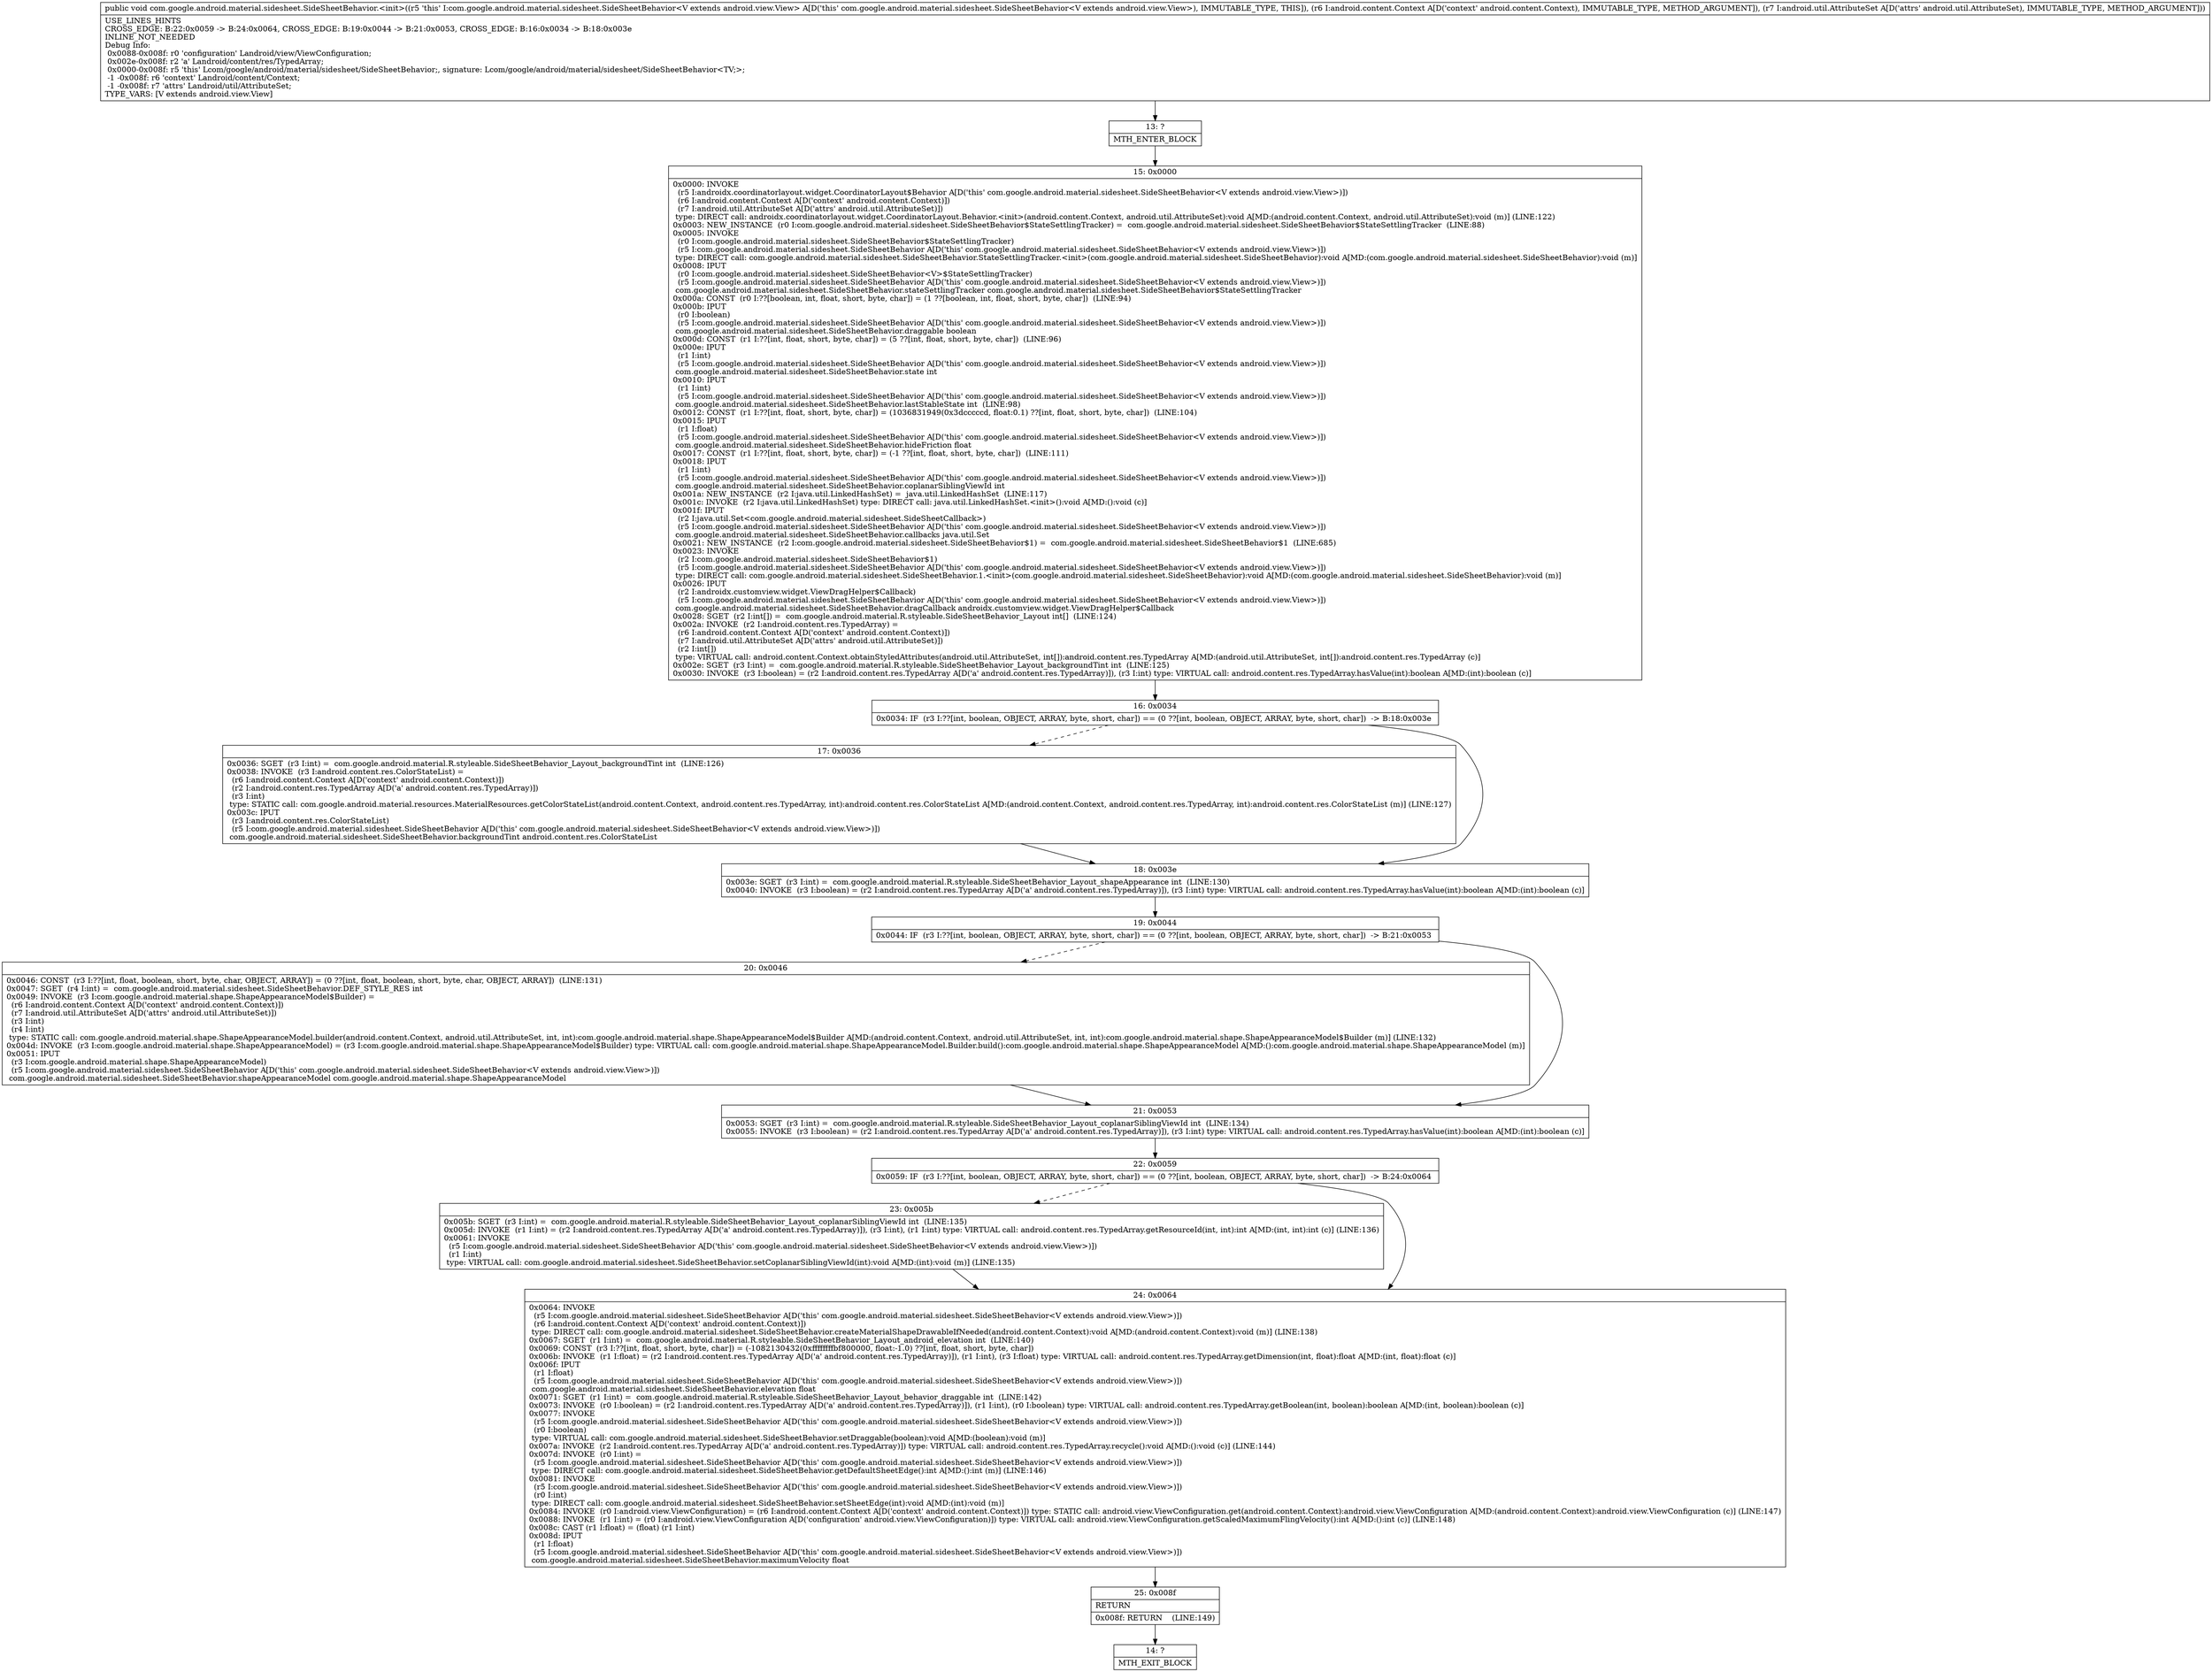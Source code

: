 digraph "CFG forcom.google.android.material.sidesheet.SideSheetBehavior.\<init\>(Landroid\/content\/Context;Landroid\/util\/AttributeSet;)V" {
Node_13 [shape=record,label="{13\:\ ?|MTH_ENTER_BLOCK\l}"];
Node_15 [shape=record,label="{15\:\ 0x0000|0x0000: INVOKE  \l  (r5 I:androidx.coordinatorlayout.widget.CoordinatorLayout$Behavior A[D('this' com.google.android.material.sidesheet.SideSheetBehavior\<V extends android.view.View\>)])\l  (r6 I:android.content.Context A[D('context' android.content.Context)])\l  (r7 I:android.util.AttributeSet A[D('attrs' android.util.AttributeSet)])\l type: DIRECT call: androidx.coordinatorlayout.widget.CoordinatorLayout.Behavior.\<init\>(android.content.Context, android.util.AttributeSet):void A[MD:(android.content.Context, android.util.AttributeSet):void (m)] (LINE:122)\l0x0003: NEW_INSTANCE  (r0 I:com.google.android.material.sidesheet.SideSheetBehavior$StateSettlingTracker) =  com.google.android.material.sidesheet.SideSheetBehavior$StateSettlingTracker  (LINE:88)\l0x0005: INVOKE  \l  (r0 I:com.google.android.material.sidesheet.SideSheetBehavior$StateSettlingTracker)\l  (r5 I:com.google.android.material.sidesheet.SideSheetBehavior A[D('this' com.google.android.material.sidesheet.SideSheetBehavior\<V extends android.view.View\>)])\l type: DIRECT call: com.google.android.material.sidesheet.SideSheetBehavior.StateSettlingTracker.\<init\>(com.google.android.material.sidesheet.SideSheetBehavior):void A[MD:(com.google.android.material.sidesheet.SideSheetBehavior):void (m)]\l0x0008: IPUT  \l  (r0 I:com.google.android.material.sidesheet.SideSheetBehavior\<V\>$StateSettlingTracker)\l  (r5 I:com.google.android.material.sidesheet.SideSheetBehavior A[D('this' com.google.android.material.sidesheet.SideSheetBehavior\<V extends android.view.View\>)])\l com.google.android.material.sidesheet.SideSheetBehavior.stateSettlingTracker com.google.android.material.sidesheet.SideSheetBehavior$StateSettlingTracker \l0x000a: CONST  (r0 I:??[boolean, int, float, short, byte, char]) = (1 ??[boolean, int, float, short, byte, char])  (LINE:94)\l0x000b: IPUT  \l  (r0 I:boolean)\l  (r5 I:com.google.android.material.sidesheet.SideSheetBehavior A[D('this' com.google.android.material.sidesheet.SideSheetBehavior\<V extends android.view.View\>)])\l com.google.android.material.sidesheet.SideSheetBehavior.draggable boolean \l0x000d: CONST  (r1 I:??[int, float, short, byte, char]) = (5 ??[int, float, short, byte, char])  (LINE:96)\l0x000e: IPUT  \l  (r1 I:int)\l  (r5 I:com.google.android.material.sidesheet.SideSheetBehavior A[D('this' com.google.android.material.sidesheet.SideSheetBehavior\<V extends android.view.View\>)])\l com.google.android.material.sidesheet.SideSheetBehavior.state int \l0x0010: IPUT  \l  (r1 I:int)\l  (r5 I:com.google.android.material.sidesheet.SideSheetBehavior A[D('this' com.google.android.material.sidesheet.SideSheetBehavior\<V extends android.view.View\>)])\l com.google.android.material.sidesheet.SideSheetBehavior.lastStableState int  (LINE:98)\l0x0012: CONST  (r1 I:??[int, float, short, byte, char]) = (1036831949(0x3dcccccd, float:0.1) ??[int, float, short, byte, char])  (LINE:104)\l0x0015: IPUT  \l  (r1 I:float)\l  (r5 I:com.google.android.material.sidesheet.SideSheetBehavior A[D('this' com.google.android.material.sidesheet.SideSheetBehavior\<V extends android.view.View\>)])\l com.google.android.material.sidesheet.SideSheetBehavior.hideFriction float \l0x0017: CONST  (r1 I:??[int, float, short, byte, char]) = (\-1 ??[int, float, short, byte, char])  (LINE:111)\l0x0018: IPUT  \l  (r1 I:int)\l  (r5 I:com.google.android.material.sidesheet.SideSheetBehavior A[D('this' com.google.android.material.sidesheet.SideSheetBehavior\<V extends android.view.View\>)])\l com.google.android.material.sidesheet.SideSheetBehavior.coplanarSiblingViewId int \l0x001a: NEW_INSTANCE  (r2 I:java.util.LinkedHashSet) =  java.util.LinkedHashSet  (LINE:117)\l0x001c: INVOKE  (r2 I:java.util.LinkedHashSet) type: DIRECT call: java.util.LinkedHashSet.\<init\>():void A[MD:():void (c)]\l0x001f: IPUT  \l  (r2 I:java.util.Set\<com.google.android.material.sidesheet.SideSheetCallback\>)\l  (r5 I:com.google.android.material.sidesheet.SideSheetBehavior A[D('this' com.google.android.material.sidesheet.SideSheetBehavior\<V extends android.view.View\>)])\l com.google.android.material.sidesheet.SideSheetBehavior.callbacks java.util.Set \l0x0021: NEW_INSTANCE  (r2 I:com.google.android.material.sidesheet.SideSheetBehavior$1) =  com.google.android.material.sidesheet.SideSheetBehavior$1  (LINE:685)\l0x0023: INVOKE  \l  (r2 I:com.google.android.material.sidesheet.SideSheetBehavior$1)\l  (r5 I:com.google.android.material.sidesheet.SideSheetBehavior A[D('this' com.google.android.material.sidesheet.SideSheetBehavior\<V extends android.view.View\>)])\l type: DIRECT call: com.google.android.material.sidesheet.SideSheetBehavior.1.\<init\>(com.google.android.material.sidesheet.SideSheetBehavior):void A[MD:(com.google.android.material.sidesheet.SideSheetBehavior):void (m)]\l0x0026: IPUT  \l  (r2 I:androidx.customview.widget.ViewDragHelper$Callback)\l  (r5 I:com.google.android.material.sidesheet.SideSheetBehavior A[D('this' com.google.android.material.sidesheet.SideSheetBehavior\<V extends android.view.View\>)])\l com.google.android.material.sidesheet.SideSheetBehavior.dragCallback androidx.customview.widget.ViewDragHelper$Callback \l0x0028: SGET  (r2 I:int[]) =  com.google.android.material.R.styleable.SideSheetBehavior_Layout int[]  (LINE:124)\l0x002a: INVOKE  (r2 I:android.content.res.TypedArray) = \l  (r6 I:android.content.Context A[D('context' android.content.Context)])\l  (r7 I:android.util.AttributeSet A[D('attrs' android.util.AttributeSet)])\l  (r2 I:int[])\l type: VIRTUAL call: android.content.Context.obtainStyledAttributes(android.util.AttributeSet, int[]):android.content.res.TypedArray A[MD:(android.util.AttributeSet, int[]):android.content.res.TypedArray (c)]\l0x002e: SGET  (r3 I:int) =  com.google.android.material.R.styleable.SideSheetBehavior_Layout_backgroundTint int  (LINE:125)\l0x0030: INVOKE  (r3 I:boolean) = (r2 I:android.content.res.TypedArray A[D('a' android.content.res.TypedArray)]), (r3 I:int) type: VIRTUAL call: android.content.res.TypedArray.hasValue(int):boolean A[MD:(int):boolean (c)]\l}"];
Node_16 [shape=record,label="{16\:\ 0x0034|0x0034: IF  (r3 I:??[int, boolean, OBJECT, ARRAY, byte, short, char]) == (0 ??[int, boolean, OBJECT, ARRAY, byte, short, char])  \-\> B:18:0x003e \l}"];
Node_17 [shape=record,label="{17\:\ 0x0036|0x0036: SGET  (r3 I:int) =  com.google.android.material.R.styleable.SideSheetBehavior_Layout_backgroundTint int  (LINE:126)\l0x0038: INVOKE  (r3 I:android.content.res.ColorStateList) = \l  (r6 I:android.content.Context A[D('context' android.content.Context)])\l  (r2 I:android.content.res.TypedArray A[D('a' android.content.res.TypedArray)])\l  (r3 I:int)\l type: STATIC call: com.google.android.material.resources.MaterialResources.getColorStateList(android.content.Context, android.content.res.TypedArray, int):android.content.res.ColorStateList A[MD:(android.content.Context, android.content.res.TypedArray, int):android.content.res.ColorStateList (m)] (LINE:127)\l0x003c: IPUT  \l  (r3 I:android.content.res.ColorStateList)\l  (r5 I:com.google.android.material.sidesheet.SideSheetBehavior A[D('this' com.google.android.material.sidesheet.SideSheetBehavior\<V extends android.view.View\>)])\l com.google.android.material.sidesheet.SideSheetBehavior.backgroundTint android.content.res.ColorStateList \l}"];
Node_18 [shape=record,label="{18\:\ 0x003e|0x003e: SGET  (r3 I:int) =  com.google.android.material.R.styleable.SideSheetBehavior_Layout_shapeAppearance int  (LINE:130)\l0x0040: INVOKE  (r3 I:boolean) = (r2 I:android.content.res.TypedArray A[D('a' android.content.res.TypedArray)]), (r3 I:int) type: VIRTUAL call: android.content.res.TypedArray.hasValue(int):boolean A[MD:(int):boolean (c)]\l}"];
Node_19 [shape=record,label="{19\:\ 0x0044|0x0044: IF  (r3 I:??[int, boolean, OBJECT, ARRAY, byte, short, char]) == (0 ??[int, boolean, OBJECT, ARRAY, byte, short, char])  \-\> B:21:0x0053 \l}"];
Node_20 [shape=record,label="{20\:\ 0x0046|0x0046: CONST  (r3 I:??[int, float, boolean, short, byte, char, OBJECT, ARRAY]) = (0 ??[int, float, boolean, short, byte, char, OBJECT, ARRAY])  (LINE:131)\l0x0047: SGET  (r4 I:int) =  com.google.android.material.sidesheet.SideSheetBehavior.DEF_STYLE_RES int \l0x0049: INVOKE  (r3 I:com.google.android.material.shape.ShapeAppearanceModel$Builder) = \l  (r6 I:android.content.Context A[D('context' android.content.Context)])\l  (r7 I:android.util.AttributeSet A[D('attrs' android.util.AttributeSet)])\l  (r3 I:int)\l  (r4 I:int)\l type: STATIC call: com.google.android.material.shape.ShapeAppearanceModel.builder(android.content.Context, android.util.AttributeSet, int, int):com.google.android.material.shape.ShapeAppearanceModel$Builder A[MD:(android.content.Context, android.util.AttributeSet, int, int):com.google.android.material.shape.ShapeAppearanceModel$Builder (m)] (LINE:132)\l0x004d: INVOKE  (r3 I:com.google.android.material.shape.ShapeAppearanceModel) = (r3 I:com.google.android.material.shape.ShapeAppearanceModel$Builder) type: VIRTUAL call: com.google.android.material.shape.ShapeAppearanceModel.Builder.build():com.google.android.material.shape.ShapeAppearanceModel A[MD:():com.google.android.material.shape.ShapeAppearanceModel (m)]\l0x0051: IPUT  \l  (r3 I:com.google.android.material.shape.ShapeAppearanceModel)\l  (r5 I:com.google.android.material.sidesheet.SideSheetBehavior A[D('this' com.google.android.material.sidesheet.SideSheetBehavior\<V extends android.view.View\>)])\l com.google.android.material.sidesheet.SideSheetBehavior.shapeAppearanceModel com.google.android.material.shape.ShapeAppearanceModel \l}"];
Node_21 [shape=record,label="{21\:\ 0x0053|0x0053: SGET  (r3 I:int) =  com.google.android.material.R.styleable.SideSheetBehavior_Layout_coplanarSiblingViewId int  (LINE:134)\l0x0055: INVOKE  (r3 I:boolean) = (r2 I:android.content.res.TypedArray A[D('a' android.content.res.TypedArray)]), (r3 I:int) type: VIRTUAL call: android.content.res.TypedArray.hasValue(int):boolean A[MD:(int):boolean (c)]\l}"];
Node_22 [shape=record,label="{22\:\ 0x0059|0x0059: IF  (r3 I:??[int, boolean, OBJECT, ARRAY, byte, short, char]) == (0 ??[int, boolean, OBJECT, ARRAY, byte, short, char])  \-\> B:24:0x0064 \l}"];
Node_23 [shape=record,label="{23\:\ 0x005b|0x005b: SGET  (r3 I:int) =  com.google.android.material.R.styleable.SideSheetBehavior_Layout_coplanarSiblingViewId int  (LINE:135)\l0x005d: INVOKE  (r1 I:int) = (r2 I:android.content.res.TypedArray A[D('a' android.content.res.TypedArray)]), (r3 I:int), (r1 I:int) type: VIRTUAL call: android.content.res.TypedArray.getResourceId(int, int):int A[MD:(int, int):int (c)] (LINE:136)\l0x0061: INVOKE  \l  (r5 I:com.google.android.material.sidesheet.SideSheetBehavior A[D('this' com.google.android.material.sidesheet.SideSheetBehavior\<V extends android.view.View\>)])\l  (r1 I:int)\l type: VIRTUAL call: com.google.android.material.sidesheet.SideSheetBehavior.setCoplanarSiblingViewId(int):void A[MD:(int):void (m)] (LINE:135)\l}"];
Node_24 [shape=record,label="{24\:\ 0x0064|0x0064: INVOKE  \l  (r5 I:com.google.android.material.sidesheet.SideSheetBehavior A[D('this' com.google.android.material.sidesheet.SideSheetBehavior\<V extends android.view.View\>)])\l  (r6 I:android.content.Context A[D('context' android.content.Context)])\l type: DIRECT call: com.google.android.material.sidesheet.SideSheetBehavior.createMaterialShapeDrawableIfNeeded(android.content.Context):void A[MD:(android.content.Context):void (m)] (LINE:138)\l0x0067: SGET  (r1 I:int) =  com.google.android.material.R.styleable.SideSheetBehavior_Layout_android_elevation int  (LINE:140)\l0x0069: CONST  (r3 I:??[int, float, short, byte, char]) = (\-1082130432(0xffffffffbf800000, float:\-1.0) ??[int, float, short, byte, char]) \l0x006b: INVOKE  (r1 I:float) = (r2 I:android.content.res.TypedArray A[D('a' android.content.res.TypedArray)]), (r1 I:int), (r3 I:float) type: VIRTUAL call: android.content.res.TypedArray.getDimension(int, float):float A[MD:(int, float):float (c)]\l0x006f: IPUT  \l  (r1 I:float)\l  (r5 I:com.google.android.material.sidesheet.SideSheetBehavior A[D('this' com.google.android.material.sidesheet.SideSheetBehavior\<V extends android.view.View\>)])\l com.google.android.material.sidesheet.SideSheetBehavior.elevation float \l0x0071: SGET  (r1 I:int) =  com.google.android.material.R.styleable.SideSheetBehavior_Layout_behavior_draggable int  (LINE:142)\l0x0073: INVOKE  (r0 I:boolean) = (r2 I:android.content.res.TypedArray A[D('a' android.content.res.TypedArray)]), (r1 I:int), (r0 I:boolean) type: VIRTUAL call: android.content.res.TypedArray.getBoolean(int, boolean):boolean A[MD:(int, boolean):boolean (c)]\l0x0077: INVOKE  \l  (r5 I:com.google.android.material.sidesheet.SideSheetBehavior A[D('this' com.google.android.material.sidesheet.SideSheetBehavior\<V extends android.view.View\>)])\l  (r0 I:boolean)\l type: VIRTUAL call: com.google.android.material.sidesheet.SideSheetBehavior.setDraggable(boolean):void A[MD:(boolean):void (m)]\l0x007a: INVOKE  (r2 I:android.content.res.TypedArray A[D('a' android.content.res.TypedArray)]) type: VIRTUAL call: android.content.res.TypedArray.recycle():void A[MD:():void (c)] (LINE:144)\l0x007d: INVOKE  (r0 I:int) = \l  (r5 I:com.google.android.material.sidesheet.SideSheetBehavior A[D('this' com.google.android.material.sidesheet.SideSheetBehavior\<V extends android.view.View\>)])\l type: DIRECT call: com.google.android.material.sidesheet.SideSheetBehavior.getDefaultSheetEdge():int A[MD:():int (m)] (LINE:146)\l0x0081: INVOKE  \l  (r5 I:com.google.android.material.sidesheet.SideSheetBehavior A[D('this' com.google.android.material.sidesheet.SideSheetBehavior\<V extends android.view.View\>)])\l  (r0 I:int)\l type: DIRECT call: com.google.android.material.sidesheet.SideSheetBehavior.setSheetEdge(int):void A[MD:(int):void (m)]\l0x0084: INVOKE  (r0 I:android.view.ViewConfiguration) = (r6 I:android.content.Context A[D('context' android.content.Context)]) type: STATIC call: android.view.ViewConfiguration.get(android.content.Context):android.view.ViewConfiguration A[MD:(android.content.Context):android.view.ViewConfiguration (c)] (LINE:147)\l0x0088: INVOKE  (r1 I:int) = (r0 I:android.view.ViewConfiguration A[D('configuration' android.view.ViewConfiguration)]) type: VIRTUAL call: android.view.ViewConfiguration.getScaledMaximumFlingVelocity():int A[MD:():int (c)] (LINE:148)\l0x008c: CAST (r1 I:float) = (float) (r1 I:int) \l0x008d: IPUT  \l  (r1 I:float)\l  (r5 I:com.google.android.material.sidesheet.SideSheetBehavior A[D('this' com.google.android.material.sidesheet.SideSheetBehavior\<V extends android.view.View\>)])\l com.google.android.material.sidesheet.SideSheetBehavior.maximumVelocity float \l}"];
Node_25 [shape=record,label="{25\:\ 0x008f|RETURN\l|0x008f: RETURN    (LINE:149)\l}"];
Node_14 [shape=record,label="{14\:\ ?|MTH_EXIT_BLOCK\l}"];
MethodNode[shape=record,label="{public void com.google.android.material.sidesheet.SideSheetBehavior.\<init\>((r5 'this' I:com.google.android.material.sidesheet.SideSheetBehavior\<V extends android.view.View\> A[D('this' com.google.android.material.sidesheet.SideSheetBehavior\<V extends android.view.View\>), IMMUTABLE_TYPE, THIS]), (r6 I:android.content.Context A[D('context' android.content.Context), IMMUTABLE_TYPE, METHOD_ARGUMENT]), (r7 I:android.util.AttributeSet A[D('attrs' android.util.AttributeSet), IMMUTABLE_TYPE, METHOD_ARGUMENT]))  | USE_LINES_HINTS\lCROSS_EDGE: B:22:0x0059 \-\> B:24:0x0064, CROSS_EDGE: B:19:0x0044 \-\> B:21:0x0053, CROSS_EDGE: B:16:0x0034 \-\> B:18:0x003e\lINLINE_NOT_NEEDED\lDebug Info:\l  0x0088\-0x008f: r0 'configuration' Landroid\/view\/ViewConfiguration;\l  0x002e\-0x008f: r2 'a' Landroid\/content\/res\/TypedArray;\l  0x0000\-0x008f: r5 'this' Lcom\/google\/android\/material\/sidesheet\/SideSheetBehavior;, signature: Lcom\/google\/android\/material\/sidesheet\/SideSheetBehavior\<TV;\>;\l  \-1 \-0x008f: r6 'context' Landroid\/content\/Context;\l  \-1 \-0x008f: r7 'attrs' Landroid\/util\/AttributeSet;\lTYPE_VARS: [V extends android.view.View]\l}"];
MethodNode -> Node_13;Node_13 -> Node_15;
Node_15 -> Node_16;
Node_16 -> Node_17[style=dashed];
Node_16 -> Node_18;
Node_17 -> Node_18;
Node_18 -> Node_19;
Node_19 -> Node_20[style=dashed];
Node_19 -> Node_21;
Node_20 -> Node_21;
Node_21 -> Node_22;
Node_22 -> Node_23[style=dashed];
Node_22 -> Node_24;
Node_23 -> Node_24;
Node_24 -> Node_25;
Node_25 -> Node_14;
}

